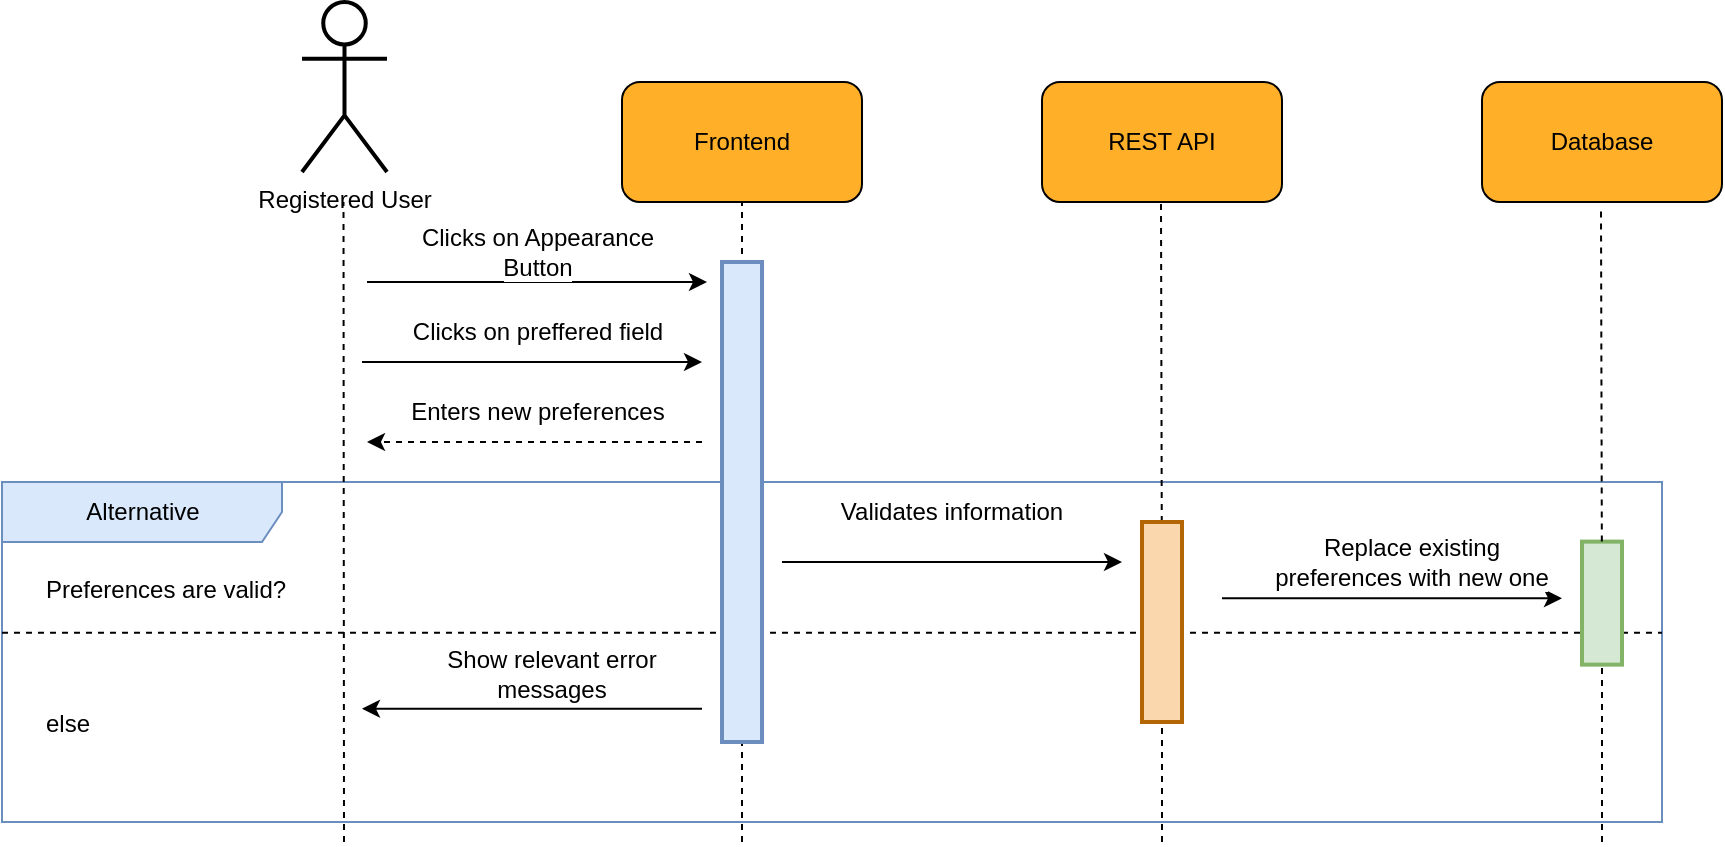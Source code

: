 <mxfile version="15.8.7" type="device"><diagram id="xV6jTYd_eaNFDD6U3wxc" name="Page-1"><mxGraphModel dx="1768" dy="818" grid="1" gridSize="10" guides="1" tooltips="1" connect="1" arrows="1" fold="1" page="1" pageScale="1" pageWidth="850" pageHeight="1100" math="0" shadow="0"><root><mxCell id="0"/><mxCell id="1" parent="0"/><mxCell id="STzqwbpRazjU_8ka9m-Y-1" value="Alternative" style="shape=umlFrame;tabWidth=110;tabHeight=30;tabPosition=left;html=1;boundedLbl=1;labelInHeader=1;width=140;height=30;fillColor=#dae8fc;fontSize=12;strokeWidth=1;strokeColor=#6c8ebf;" vertex="1" parent="1"><mxGeometry x="-70" y="350" width="830" height="170" as="geometry"/></mxCell><mxCell id="STzqwbpRazjU_8ka9m-Y-2" value="Preferences are valid?" style="text;fillColor=none;fontSize=12;" vertex="1" parent="STzqwbpRazjU_8ka9m-Y-1"><mxGeometry width="100" height="20" relative="1" as="geometry"><mxPoint x="20" y="40" as="offset"/></mxGeometry></mxCell><mxCell id="STzqwbpRazjU_8ka9m-Y-3" value="else" style="line;strokeWidth=1;dashed=1;labelPosition=center;verticalLabelPosition=bottom;align=left;verticalAlign=top;spacingLeft=20;spacingTop=15;fillColor=none;fontSize=12;" vertex="1" parent="STzqwbpRazjU_8ka9m-Y-1"><mxGeometry y="58.846" width="830" height="32.954" as="geometry"/></mxCell><mxCell id="STzqwbpRazjU_8ka9m-Y-4" value="" style="endArrow=classic;html=1;rounded=0;strokeWidth=1;jumpSize=6;fontSize=12;" edge="1" parent="STzqwbpRazjU_8ka9m-Y-1"><mxGeometry width="50" height="50" relative="1" as="geometry"><mxPoint x="610" y="58.14" as="sourcePoint"/><mxPoint x="780" y="58.14" as="targetPoint"/></mxGeometry></mxCell><mxCell id="STzqwbpRazjU_8ka9m-Y-5" value="&lt;span style=&quot;background-color: rgb(255 , 255 , 255) ; font-size: 12px&quot;&gt;Replace existing preferences with new one&lt;/span&gt;" style="text;html=1;strokeColor=none;fillColor=none;align=center;verticalAlign=middle;whiteSpace=wrap;rounded=0;fontSize=12;" vertex="1" parent="STzqwbpRazjU_8ka9m-Y-1"><mxGeometry x="630" y="29.807" width="150" height="21.25" as="geometry"/></mxCell><mxCell id="STzqwbpRazjU_8ka9m-Y-6" value="&lt;span style=&quot;background-color: rgb(255, 255, 255); font-size: 12px;&quot;&gt;Show relevant error messages&lt;/span&gt;" style="text;html=1;strokeColor=none;fillColor=none;align=center;verticalAlign=middle;whiteSpace=wrap;rounded=0;fontSize=12;" vertex="1" parent="STzqwbpRazjU_8ka9m-Y-1"><mxGeometry x="200" y="85" width="150" height="21.25" as="geometry"/></mxCell><mxCell id="STzqwbpRazjU_8ka9m-Y-7" value="" style="endArrow=classic;html=1;rounded=0;strokeWidth=1;jumpSize=6;fontSize=12;" edge="1" parent="STzqwbpRazjU_8ka9m-Y-1"><mxGeometry width="50" height="50" relative="1" as="geometry"><mxPoint x="350" y="113.333" as="sourcePoint"/><mxPoint x="180" y="113.333" as="targetPoint"/></mxGeometry></mxCell><mxCell id="STzqwbpRazjU_8ka9m-Y-8" value="" style="rounded=0;whiteSpace=wrap;html=1;fontSize=12;strokeWidth=2;fillColor=#d5e8d4;strokeColor=#82b366;" vertex="1" parent="STzqwbpRazjU_8ka9m-Y-1"><mxGeometry x="790" y="29.804" width="20" height="61.513" as="geometry"/></mxCell><mxCell id="STzqwbpRazjU_8ka9m-Y-9" value="" style="group;fontSize=12;" vertex="1" connectable="0" parent="1"><mxGeometry x="240" y="150" width="120" height="60" as="geometry"/></mxCell><mxCell id="STzqwbpRazjU_8ka9m-Y-10" value="" style="rounded=1;whiteSpace=wrap;html=1;fillColor=#FFAF28;fontSize=12;" vertex="1" parent="STzqwbpRazjU_8ka9m-Y-9"><mxGeometry width="120" height="60" as="geometry"/></mxCell><mxCell id="STzqwbpRazjU_8ka9m-Y-11" value="&lt;font style=&quot;font-size: 12px;&quot;&gt;Frontend&lt;/font&gt;" style="text;html=1;strokeColor=none;fillColor=none;align=center;verticalAlign=middle;whiteSpace=wrap;rounded=0;fontSize=12;" vertex="1" parent="STzqwbpRazjU_8ka9m-Y-9"><mxGeometry x="30" y="15" width="60" height="30" as="geometry"/></mxCell><mxCell id="STzqwbpRazjU_8ka9m-Y-12" value="" style="group;fontSize=12;" vertex="1" connectable="0" parent="1"><mxGeometry x="450" y="150" width="120" height="60" as="geometry"/></mxCell><mxCell id="STzqwbpRazjU_8ka9m-Y-13" value="" style="rounded=1;whiteSpace=wrap;html=1;fillColor=#FFAF28;fontSize=12;" vertex="1" parent="STzqwbpRazjU_8ka9m-Y-12"><mxGeometry width="120" height="60" as="geometry"/></mxCell><mxCell id="STzqwbpRazjU_8ka9m-Y-14" value="&lt;font style=&quot;font-size: 12px;&quot;&gt;REST API&lt;/font&gt;" style="text;html=1;strokeColor=none;fillColor=none;align=center;verticalAlign=middle;whiteSpace=wrap;rounded=0;fontSize=12;" vertex="1" parent="STzqwbpRazjU_8ka9m-Y-12"><mxGeometry x="30" y="15" width="60" height="30" as="geometry"/></mxCell><mxCell id="STzqwbpRazjU_8ka9m-Y-15" value="" style="endArrow=none;dashed=1;html=1;rounded=0;entryX=0.5;entryY=1;entryDx=0;entryDy=0;jumpSize=6;strokeWidth=1;fontSize=12;" edge="1" parent="1" target="STzqwbpRazjU_8ka9m-Y-10"><mxGeometry width="50" height="50" relative="1" as="geometry"><mxPoint x="300" y="530" as="sourcePoint"/><mxPoint x="450" y="260" as="targetPoint"/></mxGeometry></mxCell><mxCell id="STzqwbpRazjU_8ka9m-Y-16" value="" style="endArrow=none;dashed=1;html=1;rounded=0;entryX=0.5;entryY=1;entryDx=0;entryDy=0;jumpSize=6;strokeWidth=1;startArrow=none;fontSize=12;" edge="1" parent="1" source="STzqwbpRazjU_8ka9m-Y-24"><mxGeometry width="50" height="50" relative="1" as="geometry"><mxPoint x="509.5" y="592" as="sourcePoint"/><mxPoint x="509.5" y="210" as="targetPoint"/></mxGeometry></mxCell><mxCell id="STzqwbpRazjU_8ka9m-Y-17" value="Registered User" style="shape=umlActor;verticalLabelPosition=bottom;verticalAlign=top;html=1;outlineConnect=0;rounded=1;strokeWidth=2;fontSize=12;" vertex="1" parent="1"><mxGeometry x="80" y="110" width="42.5" height="85" as="geometry"/></mxCell><mxCell id="STzqwbpRazjU_8ka9m-Y-18" value="" style="endArrow=none;dashed=1;html=1;rounded=0;entryX=0.5;entryY=1;entryDx=0;entryDy=0;jumpSize=6;strokeWidth=1;fontSize=12;" edge="1" parent="1"><mxGeometry width="50" height="50" relative="1" as="geometry"><mxPoint x="101" y="530" as="sourcePoint"/><mxPoint x="100.75" y="210" as="targetPoint"/></mxGeometry></mxCell><mxCell id="STzqwbpRazjU_8ka9m-Y-19" value="" style="endArrow=classic;html=1;rounded=0;strokeWidth=1;jumpSize=6;fontSize=12;" edge="1" parent="1"><mxGeometry width="50" height="50" relative="1" as="geometry"><mxPoint x="112.5" y="250" as="sourcePoint"/><mxPoint x="282.5" y="250" as="targetPoint"/></mxGeometry></mxCell><mxCell id="STzqwbpRazjU_8ka9m-Y-20" value="&lt;span style=&quot;background-color: rgb(255 , 255 , 255) ; font-size: 12px&quot;&gt;Clicks on Appearance Button&lt;/span&gt;" style="text;html=1;strokeColor=none;fillColor=none;align=center;verticalAlign=middle;whiteSpace=wrap;rounded=0;fontSize=12;" vertex="1" parent="1"><mxGeometry x="122.5" y="220" width="150" height="30" as="geometry"/></mxCell><mxCell id="STzqwbpRazjU_8ka9m-Y-21" value="" style="endArrow=classic;html=1;rounded=0;strokeWidth=1;jumpSize=6;dashed=1;fontSize=12;" edge="1" parent="1"><mxGeometry width="50" height="50" relative="1" as="geometry"><mxPoint x="280" y="330" as="sourcePoint"/><mxPoint x="112.5" y="330" as="targetPoint"/></mxGeometry></mxCell><mxCell id="STzqwbpRazjU_8ka9m-Y-22" value="&lt;span style=&quot;background-color: rgb(255 , 255 , 255) ; font-size: 12px&quot;&gt;Enters new preferences&lt;/span&gt;" style="text;html=1;strokeColor=none;fillColor=none;align=center;verticalAlign=middle;whiteSpace=wrap;rounded=0;fontSize=12;" vertex="1" parent="1"><mxGeometry x="122.5" y="300" width="150" height="30" as="geometry"/></mxCell><mxCell id="STzqwbpRazjU_8ka9m-Y-23" value="" style="rounded=0;whiteSpace=wrap;html=1;fontSize=12;strokeWidth=2;fillColor=#dae8fc;strokeColor=#6c8ebf;" vertex="1" parent="1"><mxGeometry x="290" y="240" width="20" height="240" as="geometry"/></mxCell><mxCell id="STzqwbpRazjU_8ka9m-Y-24" value="" style="rounded=0;whiteSpace=wrap;html=1;fontSize=12;strokeWidth=2;fillColor=#fad7ac;strokeColor=#b46504;" vertex="1" parent="1"><mxGeometry x="500" y="370" width="20" height="100" as="geometry"/></mxCell><mxCell id="STzqwbpRazjU_8ka9m-Y-25" value="" style="endArrow=none;dashed=1;html=1;rounded=0;entryX=0.5;entryY=1;entryDx=0;entryDy=0;jumpSize=6;strokeWidth=1;fontSize=12;" edge="1" parent="1" target="STzqwbpRazjU_8ka9m-Y-24"><mxGeometry width="50" height="50" relative="1" as="geometry"><mxPoint x="510" y="530" as="sourcePoint"/><mxPoint x="509.5" y="210" as="targetPoint"/></mxGeometry></mxCell><mxCell id="STzqwbpRazjU_8ka9m-Y-26" value="" style="group;fontSize=12;" vertex="1" connectable="0" parent="1"><mxGeometry x="670" y="150" width="120" height="60" as="geometry"/></mxCell><mxCell id="STzqwbpRazjU_8ka9m-Y-27" value="" style="rounded=1;whiteSpace=wrap;html=1;fillColor=#FFAF28;fontSize=12;" vertex="1" parent="STzqwbpRazjU_8ka9m-Y-26"><mxGeometry width="120" height="60" as="geometry"/></mxCell><mxCell id="STzqwbpRazjU_8ka9m-Y-28" value="&lt;font style=&quot;font-size: 12px&quot;&gt;Database&lt;/font&gt;" style="text;html=1;strokeColor=none;fillColor=none;align=center;verticalAlign=middle;whiteSpace=wrap;rounded=0;fontSize=12;" vertex="1" parent="STzqwbpRazjU_8ka9m-Y-26"><mxGeometry x="30" y="15" width="60" height="30" as="geometry"/></mxCell><mxCell id="STzqwbpRazjU_8ka9m-Y-29" value="" style="endArrow=none;dashed=1;html=1;rounded=0;entryX=0.5;entryY=1;entryDx=0;entryDy=0;jumpSize=6;strokeWidth=1;fontSize=12;startArrow=none;" edge="1" parent="1" source="STzqwbpRazjU_8ka9m-Y-8"><mxGeometry width="50" height="50" relative="1" as="geometry"><mxPoint x="730" y="700" as="sourcePoint"/><mxPoint x="729.5" y="214" as="targetPoint"/></mxGeometry></mxCell><mxCell id="STzqwbpRazjU_8ka9m-Y-30" value="" style="endArrow=classic;html=1;rounded=0;strokeWidth=1;jumpSize=6;fontSize=12;" edge="1" parent="1"><mxGeometry width="50" height="50" relative="1" as="geometry"><mxPoint x="320" y="390" as="sourcePoint"/><mxPoint x="490" y="390" as="targetPoint"/></mxGeometry></mxCell><mxCell id="STzqwbpRazjU_8ka9m-Y-31" value="&lt;span style=&quot;background-color: rgb(255 , 255 , 255)&quot;&gt;Validates information&lt;/span&gt;" style="text;html=1;strokeColor=none;fillColor=none;align=center;verticalAlign=middle;whiteSpace=wrap;rounded=0;fontSize=12;" vertex="1" parent="1"><mxGeometry x="330" y="350" width="150" height="30" as="geometry"/></mxCell><mxCell id="STzqwbpRazjU_8ka9m-Y-32" value="" style="endArrow=none;dashed=1;html=1;rounded=0;entryX=0.5;entryY=1;entryDx=0;entryDy=0;jumpSize=6;strokeWidth=1;fontSize=12;" edge="1" parent="1" target="STzqwbpRazjU_8ka9m-Y-8"><mxGeometry width="50" height="50" relative="1" as="geometry"><mxPoint x="730" y="530" as="sourcePoint"/><mxPoint x="729.5" y="214" as="targetPoint"/></mxGeometry></mxCell><mxCell id="STzqwbpRazjU_8ka9m-Y-33" value="" style="endArrow=classic;html=1;rounded=0;strokeWidth=1;jumpSize=6;fontSize=12;" edge="1" parent="1"><mxGeometry width="50" height="50" relative="1" as="geometry"><mxPoint x="110" y="290" as="sourcePoint"/><mxPoint x="280" y="290" as="targetPoint"/></mxGeometry></mxCell><mxCell id="STzqwbpRazjU_8ka9m-Y-34" value="&lt;span style=&quot;background-color: rgb(255 , 255 , 255) ; font-size: 12px&quot;&gt;Clicks on preffered field&lt;/span&gt;" style="text;html=1;strokeColor=none;fillColor=none;align=center;verticalAlign=middle;whiteSpace=wrap;rounded=0;fontSize=12;" vertex="1" parent="1"><mxGeometry x="122.5" y="260" width="150" height="30" as="geometry"/></mxCell></root></mxGraphModel></diagram></mxfile>